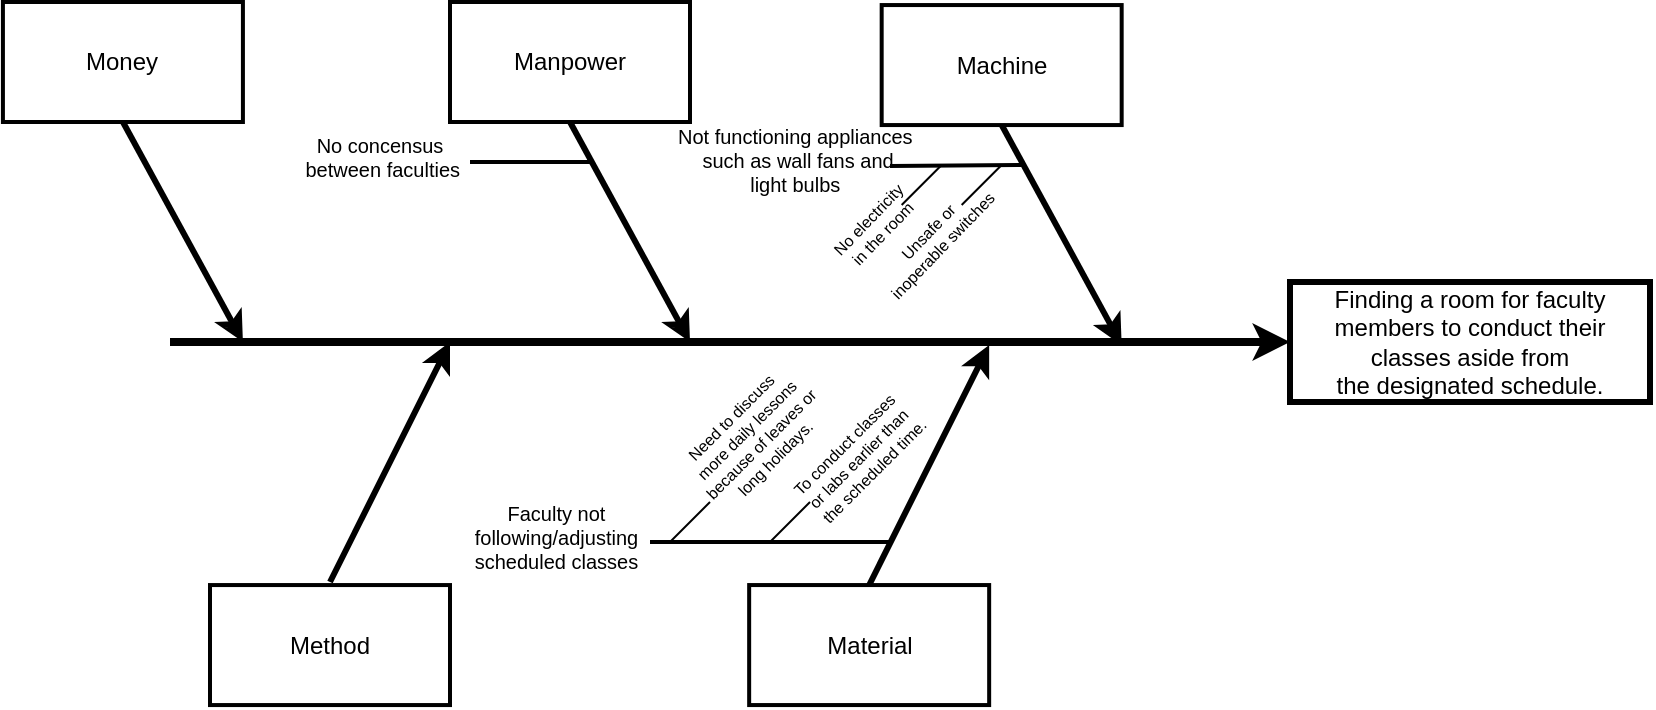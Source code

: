 <mxfile version="22.1.7" type="github">
  <diagram name="Page-1" id="4fc8d65c-f3f6-feb3-4d1c-02f59d9f9886">
    <mxGraphModel dx="934" dy="499" grid="1" gridSize="10" guides="1" tooltips="1" connect="1" arrows="1" fold="1" page="1" pageScale="1" pageWidth="826" pageHeight="1169" background="none" math="0" shadow="0">
      <root>
        <mxCell id="0" />
        <mxCell id="1" parent="0" />
        <mxCell id="2" value="Money" style="whiteSpace=wrap;strokeWidth=2" parent="1" vertex="1">
          <mxGeometry x="36.458" y="110" width="120" height="60" as="geometry" />
        </mxCell>
        <mxCell id="5" value="Method" style="whiteSpace=wrap;strokeWidth=2" parent="1" vertex="1">
          <mxGeometry x="139.998" y="401.53" width="120" height="60" as="geometry" />
        </mxCell>
        <mxCell id="8" value="Finding a room for faculty members to conduct their classes aside from&#xa;the designated schedule." style="whiteSpace=wrap;strokeWidth=3" parent="1" vertex="1">
          <mxGeometry x="680" y="250" width="180" height="60" as="geometry" />
        </mxCell>
        <mxCell id="9" value="" style="edgeStyle=none;strokeWidth=4" parent="1" target="8" edge="1">
          <mxGeometry width="100" height="100" relative="1" as="geometry">
            <mxPoint x="120" y="280" as="sourcePoint" />
            <mxPoint x="240" y="230" as="targetPoint" />
          </mxGeometry>
        </mxCell>
        <mxCell id="12" value="" style="edgeStyle=none;exitX=0.5;exitY=1;strokeWidth=3" parent="1" source="2" edge="1">
          <mxGeometry width="100" height="100" relative="1" as="geometry">
            <mxPoint x="96.458" y="190" as="sourcePoint" />
            <mxPoint x="156.458" y="280" as="targetPoint" />
          </mxGeometry>
        </mxCell>
        <mxCell id="15" value="" style="edgeStyle=none;exitX=0.5;exitY=0;strokeWidth=3" parent="1" edge="1">
          <mxGeometry width="100" height="100" relative="1" as="geometry">
            <mxPoint x="199.998" y="400" as="sourcePoint" />
            <mxPoint x="259.998" y="280" as="targetPoint" />
          </mxGeometry>
        </mxCell>
        <mxCell id="143" value="Manpower" style="whiteSpace=wrap;strokeWidth=2" parent="1" vertex="1">
          <mxGeometry x="260" y="110.0" width="120" height="60" as="geometry" />
        </mxCell>
        <mxCell id="144" value="Material" style="whiteSpace=wrap;strokeWidth=2" parent="1" vertex="1">
          <mxGeometry x="409.58" y="401.53" width="120" height="60" as="geometry" />
        </mxCell>
        <mxCell id="145" value="" style="edgeStyle=none;exitX=0.5;exitY=1;strokeWidth=3" parent="1" source="143" edge="1">
          <mxGeometry width="100" height="100" relative="1" as="geometry">
            <mxPoint x="320" y="190.0" as="sourcePoint" />
            <mxPoint x="380" y="280.0" as="targetPoint" />
          </mxGeometry>
        </mxCell>
        <mxCell id="146" value="" style="edgeStyle=none;exitX=0.5;exitY=0;strokeWidth=3" parent="1" edge="1">
          <mxGeometry width="100" height="100" relative="1" as="geometry">
            <mxPoint x="469.58" y="401.53" as="sourcePoint" />
            <mxPoint x="529.58" y="281.53" as="targetPoint" />
          </mxGeometry>
        </mxCell>
        <mxCell id="147" value="" style="edgeStyle=none;endArrow=none;strokeWidth=2" parent="1" edge="1">
          <mxGeometry width="100" height="100" relative="1" as="geometry">
            <mxPoint x="270.0" y="190.0" as="sourcePoint" />
            <mxPoint x="330" y="190.0" as="targetPoint" />
          </mxGeometry>
        </mxCell>
        <mxCell id="176" value="No concensus&#xa; between faculties" style="text;spacingTop=-5;fontSize=10;align=center;verticalAlign=middle;points=[]" parent="1" vertex="1">
          <mxGeometry x="210.0" y="180.0" width="30" height="20.0" as="geometry" />
        </mxCell>
        <mxCell id="204" value="Machine" style="whiteSpace=wrap;strokeWidth=2" parent="1" vertex="1">
          <mxGeometry x="475.833" y="111.528" width="120" height="60" as="geometry" />
        </mxCell>
        <mxCell id="206" value="" style="edgeStyle=none;exitX=0.5;exitY=1;strokeWidth=3" parent="1" source="204" edge="1">
          <mxGeometry width="100" height="100" relative="1" as="geometry">
            <mxPoint x="535.833" y="191.528" as="sourcePoint" />
            <mxPoint x="595.833" y="281.528" as="targetPoint" />
          </mxGeometry>
        </mxCell>
        <mxCell id="208" value="" style="edgeStyle=none;endArrow=none;strokeWidth=2" parent="1" edge="1">
          <mxGeometry width="100" height="100" relative="1" as="geometry">
            <mxPoint x="480" y="192" as="sourcePoint" />
            <mxPoint x="545.833" y="191.528" as="targetPoint" />
          </mxGeometry>
        </mxCell>
        <mxCell id="220" value="" style="edgeStyle=none;endArrow=none;" parent="1" edge="1">
          <mxGeometry width="100" height="100" relative="1" as="geometry">
            <mxPoint x="515.833" y="211.528" as="sourcePoint" />
            <mxPoint x="535.833" y="191.528" as="targetPoint" />
          </mxGeometry>
        </mxCell>
        <mxCell id="221" value="" style="edgeStyle=none;endArrow=none;" parent="1" edge="1">
          <mxGeometry width="100" height="100" relative="1" as="geometry">
            <mxPoint x="485.833" y="211.528" as="sourcePoint" />
            <mxPoint x="505.833" y="191.528" as="targetPoint" />
          </mxGeometry>
        </mxCell>
        <mxCell id="237" value="Not functioning appliances&#xa; such as wall fans and&#xa;light bulbs" style="text;spacingTop=-5;fontSize=10;align=center;verticalAlign=middle;points=[]" parent="1" vertex="1">
          <mxGeometry x="417.633" y="181.528" width="30" height="20.0" as="geometry" />
        </mxCell>
        <mxCell id="243" value="No electricity&#xa;in the room" style="text;spacingTop=-5;fontSize=8;align=center;verticalAlign=middle;points=[];rotation=314;" parent="1" vertex="1">
          <mxGeometry x="459.583" y="213.888" width="30" height="20.0" as="geometry" />
        </mxCell>
        <mxCell id="244" value="Unsafe or&#xa;inoperable switches" style="text;spacingTop=-5;fontSize=8;align=center;verticalAlign=middle;points=[];rotation=314;" parent="1" vertex="1">
          <mxGeometry x="489.583" y="219.998" width="30" height="20.0" as="geometry" />
        </mxCell>
        <mxCell id="s7Eno1e-NFzIDyj9ivrK-250" value="" style="edgeStyle=none;endArrow=none;strokeWidth=2" edge="1" parent="1">
          <mxGeometry width="100" height="100" relative="1" as="geometry">
            <mxPoint x="360" y="380" as="sourcePoint" />
            <mxPoint x="480" y="380" as="targetPoint" />
          </mxGeometry>
        </mxCell>
        <mxCell id="s7Eno1e-NFzIDyj9ivrK-251" value="" style="edgeStyle=none;endArrow=none;" edge="1" parent="1">
          <mxGeometry width="100" height="100" relative="1" as="geometry">
            <mxPoint x="419.998" y="380" as="sourcePoint" />
            <mxPoint x="439.998" y="360" as="targetPoint" />
          </mxGeometry>
        </mxCell>
        <mxCell id="s7Eno1e-NFzIDyj9ivrK-252" value="" style="edgeStyle=none;endArrow=none;" edge="1" parent="1">
          <mxGeometry width="100" height="100" relative="1" as="geometry">
            <mxPoint x="370" y="380" as="sourcePoint" />
            <mxPoint x="390" y="360" as="targetPoint" />
          </mxGeometry>
        </mxCell>
        <mxCell id="s7Eno1e-NFzIDyj9ivrK-253" value="Faculty not &#xa;following/adjusting &#xa;scheduled classes" style="text;spacingTop=-5;fontSize=10;align=center;verticalAlign=middle;points=[]" vertex="1" parent="1">
          <mxGeometry x="280" y="370" width="66.46" height="20" as="geometry" />
        </mxCell>
        <mxCell id="s7Eno1e-NFzIDyj9ivrK-254" value="Need to discuss&#xa; more daily lessons&#xa; because of leaves or&#xa; long holidays." style="text;spacingTop=-5;fontSize=8;align=center;verticalAlign=middle;points=[];direction=west;rotation=315;" vertex="1" parent="1">
          <mxGeometry x="397.996" y="319.999" width="30" height="20.0" as="geometry" />
        </mxCell>
        <mxCell id="s7Eno1e-NFzIDyj9ivrK-255" value="To conduct classes&#xa;or labs earlier than&#xa; the scheduled time." style="text;spacingTop=-5;fontSize=8;align=center;verticalAlign=middle;points=[];direction=west;rotation=315;" vertex="1" parent="1">
          <mxGeometry x="451.036" y="329.999" width="30" height="20.0" as="geometry" />
        </mxCell>
      </root>
    </mxGraphModel>
  </diagram>
</mxfile>
